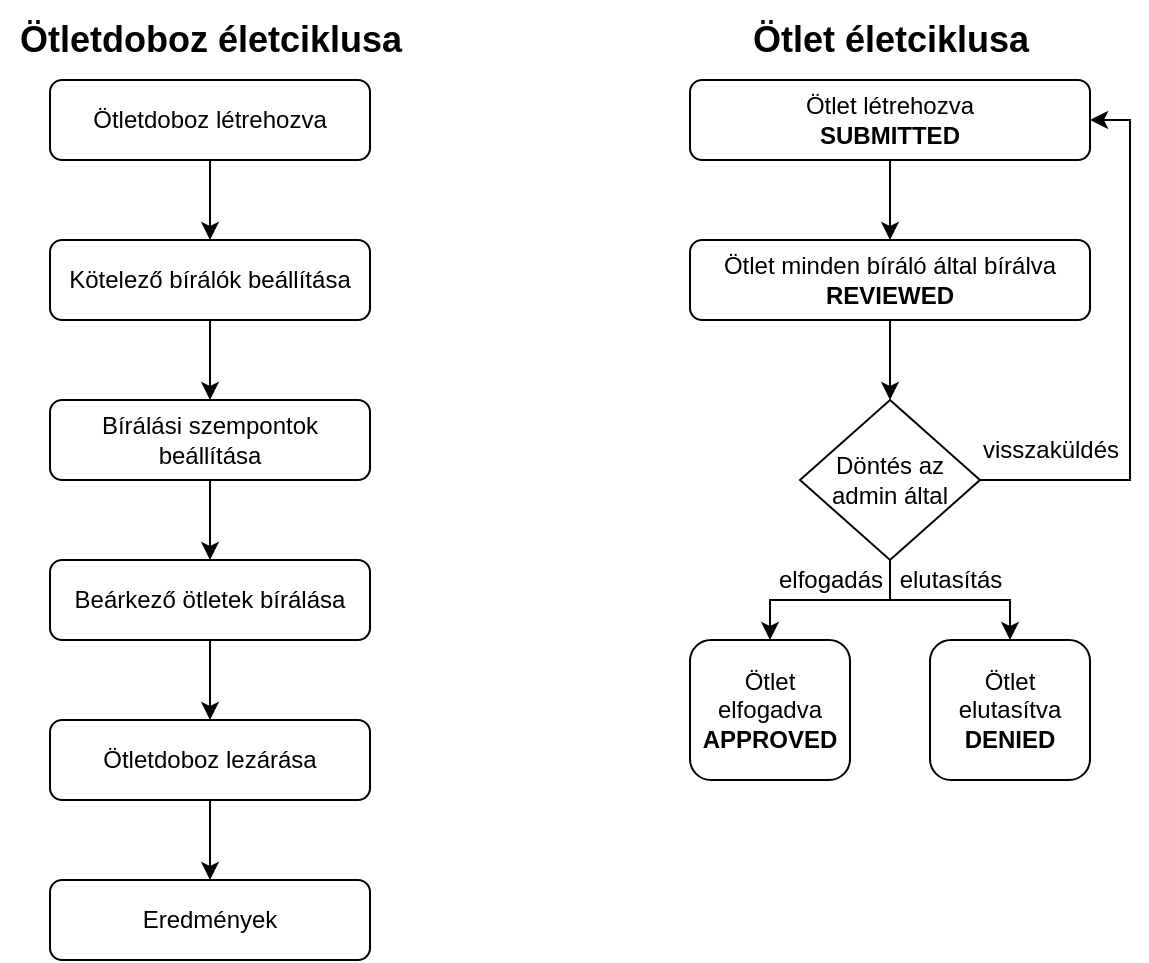 <mxfile version="21.1.1" type="device">
  <diagram id="C5RBs43oDa-KdzZeNtuy" name="Page-1">
    <mxGraphModel dx="1050" dy="531" grid="1" gridSize="10" guides="1" tooltips="1" connect="1" arrows="1" fold="1" page="1" pageScale="1" pageWidth="827" pageHeight="1169" math="0" shadow="0">
      <root>
        <mxCell id="WIyWlLk6GJQsqaUBKTNV-0" />
        <mxCell id="WIyWlLk6GJQsqaUBKTNV-1" parent="WIyWlLk6GJQsqaUBKTNV-0" />
        <mxCell id="mNa8x9mkkVK376bRyv9L-53" value="" style="edgeStyle=orthogonalEdgeStyle;rounded=0;orthogonalLoop=1;jettySize=auto;html=1;" edge="1" parent="WIyWlLk6GJQsqaUBKTNV-1" source="mNa8x9mkkVK376bRyv9L-54" target="mNa8x9mkkVK376bRyv9L-57">
          <mxGeometry relative="1" as="geometry" />
        </mxCell>
        <mxCell id="mNa8x9mkkVK376bRyv9L-54" value="Ötlet létrehozva&lt;br&gt;&lt;b&gt;SUBMITTED&lt;/b&gt;" style="rounded=1;whiteSpace=wrap;html=1;" vertex="1" parent="WIyWlLk6GJQsqaUBKTNV-1">
          <mxGeometry x="400" y="80" width="200" height="40" as="geometry" />
        </mxCell>
        <mxCell id="mNa8x9mkkVK376bRyv9L-55" value="&lt;b&gt;&lt;font style=&quot;font-size: 18px;&quot;&gt;Ötlet életciklusa&lt;/font&gt;&lt;/b&gt;" style="text;html=1;align=center;verticalAlign=middle;resizable=0;points=[];autosize=1;strokeColor=none;fillColor=none;" vertex="1" parent="WIyWlLk6GJQsqaUBKTNV-1">
          <mxGeometry x="420" y="40" width="160" height="40" as="geometry" />
        </mxCell>
        <mxCell id="mNa8x9mkkVK376bRyv9L-56" value="" style="edgeStyle=orthogonalEdgeStyle;rounded=0;orthogonalLoop=1;jettySize=auto;html=1;" edge="1" parent="WIyWlLk6GJQsqaUBKTNV-1" source="mNa8x9mkkVK376bRyv9L-57" target="mNa8x9mkkVK376bRyv9L-61">
          <mxGeometry relative="1" as="geometry" />
        </mxCell>
        <mxCell id="mNa8x9mkkVK376bRyv9L-57" value="Ötlet minden bíráló által bírálva&lt;br&gt;&lt;b&gt;REVIEWED&lt;/b&gt;" style="rounded=1;whiteSpace=wrap;html=1;" vertex="1" parent="WIyWlLk6GJQsqaUBKTNV-1">
          <mxGeometry x="400" y="160" width="200" height="40" as="geometry" />
        </mxCell>
        <mxCell id="mNa8x9mkkVK376bRyv9L-58" style="edgeStyle=orthogonalEdgeStyle;rounded=0;orthogonalLoop=1;jettySize=auto;html=1;entryX=0.5;entryY=0;entryDx=0;entryDy=0;" edge="1" parent="WIyWlLk6GJQsqaUBKTNV-1" source="mNa8x9mkkVK376bRyv9L-61" target="mNa8x9mkkVK376bRyv9L-62">
          <mxGeometry relative="1" as="geometry" />
        </mxCell>
        <mxCell id="mNa8x9mkkVK376bRyv9L-59" style="edgeStyle=orthogonalEdgeStyle;rounded=0;orthogonalLoop=1;jettySize=auto;html=1;entryX=0.5;entryY=0;entryDx=0;entryDy=0;" edge="1" parent="WIyWlLk6GJQsqaUBKTNV-1" source="mNa8x9mkkVK376bRyv9L-61" target="mNa8x9mkkVK376bRyv9L-63">
          <mxGeometry relative="1" as="geometry" />
        </mxCell>
        <mxCell id="mNa8x9mkkVK376bRyv9L-60" style="edgeStyle=orthogonalEdgeStyle;rounded=0;orthogonalLoop=1;jettySize=auto;html=1;entryX=1;entryY=0.5;entryDx=0;entryDy=0;" edge="1" parent="WIyWlLk6GJQsqaUBKTNV-1" source="mNa8x9mkkVK376bRyv9L-61" target="mNa8x9mkkVK376bRyv9L-54">
          <mxGeometry relative="1" as="geometry">
            <Array as="points">
              <mxPoint x="620" y="280" />
              <mxPoint x="620" y="100" />
            </Array>
          </mxGeometry>
        </mxCell>
        <mxCell id="mNa8x9mkkVK376bRyv9L-61" value="Döntés az admin által" style="rhombus;whiteSpace=wrap;html=1;" vertex="1" parent="WIyWlLk6GJQsqaUBKTNV-1">
          <mxGeometry x="455" y="240" width="90" height="80" as="geometry" />
        </mxCell>
        <mxCell id="mNa8x9mkkVK376bRyv9L-62" value="Ötlet elfogadva&lt;br&gt;&lt;b&gt;APPROVED&lt;/b&gt;" style="rounded=1;whiteSpace=wrap;html=1;" vertex="1" parent="WIyWlLk6GJQsqaUBKTNV-1">
          <mxGeometry x="400" y="360" width="80" height="70" as="geometry" />
        </mxCell>
        <mxCell id="mNa8x9mkkVK376bRyv9L-63" value="Ötlet elutasítva&lt;br&gt;&lt;b&gt;DENIED&lt;/b&gt;" style="rounded=1;whiteSpace=wrap;html=1;" vertex="1" parent="WIyWlLk6GJQsqaUBKTNV-1">
          <mxGeometry x="520" y="360" width="80" height="70" as="geometry" />
        </mxCell>
        <mxCell id="mNa8x9mkkVK376bRyv9L-64" value="elfogadás" style="text;html=1;align=center;verticalAlign=middle;resizable=0;points=[];autosize=1;strokeColor=none;fillColor=none;" vertex="1" parent="WIyWlLk6GJQsqaUBKTNV-1">
          <mxGeometry x="430" y="315" width="80" height="30" as="geometry" />
        </mxCell>
        <mxCell id="mNa8x9mkkVK376bRyv9L-65" value="elutasítás" style="text;html=1;align=center;verticalAlign=middle;resizable=0;points=[];autosize=1;strokeColor=none;fillColor=none;" vertex="1" parent="WIyWlLk6GJQsqaUBKTNV-1">
          <mxGeometry x="495" y="315" width="70" height="30" as="geometry" />
        </mxCell>
        <mxCell id="mNa8x9mkkVK376bRyv9L-66" value="visszaküldés" style="text;html=1;align=center;verticalAlign=middle;resizable=0;points=[];autosize=1;strokeColor=none;fillColor=none;" vertex="1" parent="WIyWlLk6GJQsqaUBKTNV-1">
          <mxGeometry x="535" y="250" width="90" height="30" as="geometry" />
        </mxCell>
        <mxCell id="mNa8x9mkkVK376bRyv9L-67" value="" style="edgeStyle=orthogonalEdgeStyle;rounded=0;orthogonalLoop=1;jettySize=auto;html=1;" edge="1" parent="WIyWlLk6GJQsqaUBKTNV-1" source="mNa8x9mkkVK376bRyv9L-68" target="mNa8x9mkkVK376bRyv9L-70">
          <mxGeometry relative="1" as="geometry" />
        </mxCell>
        <mxCell id="mNa8x9mkkVK376bRyv9L-68" value="Ötletdoboz létrehozva" style="rounded=1;whiteSpace=wrap;html=1;" vertex="1" parent="WIyWlLk6GJQsqaUBKTNV-1">
          <mxGeometry x="80" y="80" width="160" height="40" as="geometry" />
        </mxCell>
        <mxCell id="mNa8x9mkkVK376bRyv9L-69" value="" style="edgeStyle=orthogonalEdgeStyle;rounded=0;orthogonalLoop=1;jettySize=auto;html=1;" edge="1" parent="WIyWlLk6GJQsqaUBKTNV-1" source="mNa8x9mkkVK376bRyv9L-70" target="mNa8x9mkkVK376bRyv9L-72">
          <mxGeometry relative="1" as="geometry" />
        </mxCell>
        <mxCell id="mNa8x9mkkVK376bRyv9L-70" value="Kötelező bírálók beállítása" style="rounded=1;whiteSpace=wrap;html=1;" vertex="1" parent="WIyWlLk6GJQsqaUBKTNV-1">
          <mxGeometry x="80" y="160" width="160" height="40" as="geometry" />
        </mxCell>
        <mxCell id="mNa8x9mkkVK376bRyv9L-71" value="" style="edgeStyle=orthogonalEdgeStyle;rounded=0;orthogonalLoop=1;jettySize=auto;html=1;" edge="1" parent="WIyWlLk6GJQsqaUBKTNV-1" source="mNa8x9mkkVK376bRyv9L-72" target="mNa8x9mkkVK376bRyv9L-74">
          <mxGeometry relative="1" as="geometry" />
        </mxCell>
        <mxCell id="mNa8x9mkkVK376bRyv9L-72" value="Bírálási szempontok beállítása" style="rounded=1;whiteSpace=wrap;html=1;" vertex="1" parent="WIyWlLk6GJQsqaUBKTNV-1">
          <mxGeometry x="80" y="240" width="160" height="40" as="geometry" />
        </mxCell>
        <mxCell id="mNa8x9mkkVK376bRyv9L-73" value="" style="edgeStyle=orthogonalEdgeStyle;rounded=0;orthogonalLoop=1;jettySize=auto;html=1;" edge="1" parent="WIyWlLk6GJQsqaUBKTNV-1" source="mNa8x9mkkVK376bRyv9L-74" target="mNa8x9mkkVK376bRyv9L-76">
          <mxGeometry relative="1" as="geometry" />
        </mxCell>
        <mxCell id="mNa8x9mkkVK376bRyv9L-74" value="Beárkező ötletek bírálása" style="rounded=1;whiteSpace=wrap;html=1;" vertex="1" parent="WIyWlLk6GJQsqaUBKTNV-1">
          <mxGeometry x="80" y="320" width="160" height="40" as="geometry" />
        </mxCell>
        <mxCell id="mNa8x9mkkVK376bRyv9L-75" value="" style="edgeStyle=orthogonalEdgeStyle;rounded=0;orthogonalLoop=1;jettySize=auto;html=1;" edge="1" parent="WIyWlLk6GJQsqaUBKTNV-1" source="mNa8x9mkkVK376bRyv9L-76" target="mNa8x9mkkVK376bRyv9L-77">
          <mxGeometry relative="1" as="geometry" />
        </mxCell>
        <mxCell id="mNa8x9mkkVK376bRyv9L-76" value="Ötletdoboz lezárása" style="rounded=1;whiteSpace=wrap;html=1;" vertex="1" parent="WIyWlLk6GJQsqaUBKTNV-1">
          <mxGeometry x="80" y="400" width="160" height="40" as="geometry" />
        </mxCell>
        <mxCell id="mNa8x9mkkVK376bRyv9L-77" value="Eredmények" style="rounded=1;whiteSpace=wrap;html=1;" vertex="1" parent="WIyWlLk6GJQsqaUBKTNV-1">
          <mxGeometry x="80" y="480" width="160" height="40" as="geometry" />
        </mxCell>
        <mxCell id="mNa8x9mkkVK376bRyv9L-78" value="&lt;b&gt;&lt;font style=&quot;font-size: 18px;&quot;&gt;Ötletdoboz életciklusa&lt;/font&gt;&lt;/b&gt;" style="text;html=1;align=center;verticalAlign=middle;resizable=0;points=[];autosize=1;strokeColor=none;fillColor=none;" vertex="1" parent="WIyWlLk6GJQsqaUBKTNV-1">
          <mxGeometry x="55" y="40" width="210" height="40" as="geometry" />
        </mxCell>
      </root>
    </mxGraphModel>
  </diagram>
</mxfile>
